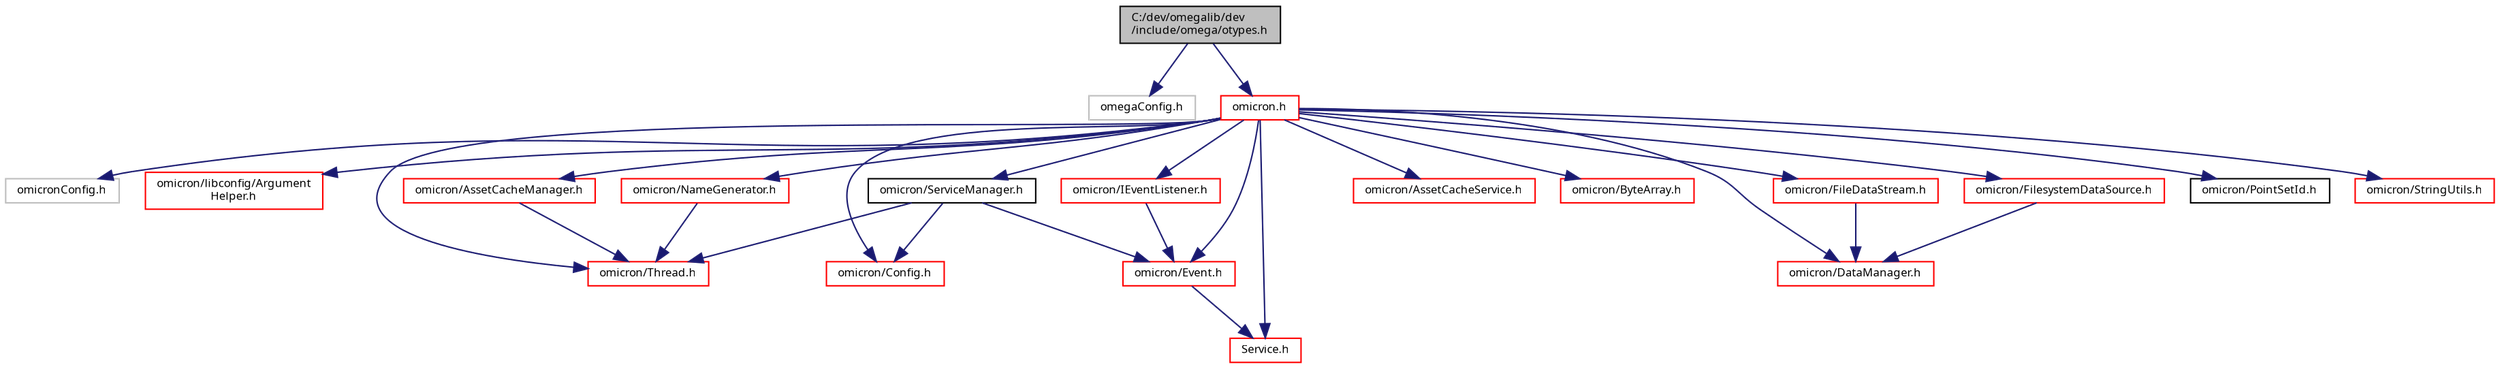digraph "C:/dev/omegalib/dev/include/omega/otypes.h"
{
  bgcolor="transparent";
  edge [fontname="FreeSans.ttf",fontsize="8",labelfontname="FreeSans.ttf",labelfontsize="8"];
  node [fontname="FreeSans.ttf",fontsize="8",shape=record];
  Node1 [label="C:/dev/omegalib/dev\l/include/omega/otypes.h",height=0.2,width=0.4,color="black", fillcolor="grey75", style="filled", fontcolor="black"];
  Node1 -> Node2 [color="midnightblue",fontsize="8",style="solid",fontname="FreeSans.ttf"];
  Node2 [label="omegaConfig.h",height=0.2,width=0.4,color="grey75"];
  Node1 -> Node3 [color="midnightblue",fontsize="8",style="solid",fontname="FreeSans.ttf"];
  Node3 [label="omicron.h",height=0.2,width=0.4,color="red",URL="$omicron_8h.html"];
  Node3 -> Node4 [color="midnightblue",fontsize="8",style="solid",fontname="FreeSans.ttf"];
  Node4 [label="omicronConfig.h",height=0.2,width=0.4,color="grey75"];
  Node3 -> Node5 [color="midnightblue",fontsize="8",style="solid",fontname="FreeSans.ttf"];
  Node5 [label="omicron/libconfig/Argument\lHelper.h",height=0.2,width=0.4,color="red",URL="$_argument_helper_8h.html"];
  Node3 -> Node6 [color="midnightblue",fontsize="8",style="solid",fontname="FreeSans.ttf"];
  Node6 [label="omicron/AssetCacheManager.h",height=0.2,width=0.4,color="red",URL="$_asset_cache_manager_8h.html"];
  Node6 -> Node7 [color="midnightblue",fontsize="8",style="solid",fontname="FreeSans.ttf"];
  Node7 [label="omicron/Thread.h",height=0.2,width=0.4,color="red",URL="$_thread_8h.html"];
  Node3 -> Node8 [color="midnightblue",fontsize="8",style="solid",fontname="FreeSans.ttf"];
  Node8 [label="omicron/AssetCacheService.h",height=0.2,width=0.4,color="red",URL="$_asset_cache_service_8h.html"];
  Node3 -> Node9 [color="midnightblue",fontsize="8",style="solid",fontname="FreeSans.ttf"];
  Node9 [label="omicron/ByteArray.h",height=0.2,width=0.4,color="red",URL="$_byte_array_8h.html"];
  Node3 -> Node10 [color="midnightblue",fontsize="8",style="solid",fontname="FreeSans.ttf"];
  Node10 [label="omicron/Config.h",height=0.2,width=0.4,color="red",URL="$_config_8h.html"];
  Node3 -> Node11 [color="midnightblue",fontsize="8",style="solid",fontname="FreeSans.ttf"];
  Node11 [label="omicron/DataManager.h",height=0.2,width=0.4,color="red",URL="$_data_manager_8h.html"];
  Node3 -> Node12 [color="midnightblue",fontsize="8",style="solid",fontname="FreeSans.ttf"];
  Node12 [label="omicron/Event.h",height=0.2,width=0.4,color="red",URL="$_event_8h.html"];
  Node12 -> Node13 [color="midnightblue",fontsize="8",style="solid",fontname="FreeSans.ttf"];
  Node13 [label="Service.h",height=0.2,width=0.4,color="red",URL="$_service_8h.html"];
  Node3 -> Node14 [color="midnightblue",fontsize="8",style="solid",fontname="FreeSans.ttf"];
  Node14 [label="omicron/FileDataStream.h",height=0.2,width=0.4,color="red",URL="$_file_data_stream_8h.html"];
  Node14 -> Node11 [color="midnightblue",fontsize="8",style="solid",fontname="FreeSans.ttf"];
  Node3 -> Node15 [color="midnightblue",fontsize="8",style="solid",fontname="FreeSans.ttf"];
  Node15 [label="omicron/FilesystemDataSource.h",height=0.2,width=0.4,color="red",URL="$_filesystem_data_source_8h.html"];
  Node15 -> Node11 [color="midnightblue",fontsize="8",style="solid",fontname="FreeSans.ttf"];
  Node3 -> Node16 [color="midnightblue",fontsize="8",style="solid",fontname="FreeSans.ttf"];
  Node16 [label="omicron/IEventListener.h",height=0.2,width=0.4,color="red",URL="$_i_event_listener_8h.html"];
  Node16 -> Node12 [color="midnightblue",fontsize="8",style="solid",fontname="FreeSans.ttf"];
  Node3 -> Node17 [color="midnightblue",fontsize="8",style="solid",fontname="FreeSans.ttf"];
  Node17 [label="omicron/NameGenerator.h",height=0.2,width=0.4,color="red",URL="$_name_generator_8h.html"];
  Node17 -> Node7 [color="midnightblue",fontsize="8",style="solid",fontname="FreeSans.ttf"];
  Node3 -> Node18 [color="midnightblue",fontsize="8",style="solid",fontname="FreeSans.ttf"];
  Node18 [label="omicron/PointSetId.h",height=0.2,width=0.4,color="black",URL="$_point_set_id_8h.html"];
  Node3 -> Node7 [color="midnightblue",fontsize="8",style="solid",fontname="FreeSans.ttf"];
  Node3 -> Node13 [color="midnightblue",fontsize="8",style="solid",fontname="FreeSans.ttf"];
  Node3 -> Node19 [color="midnightblue",fontsize="8",style="solid",fontname="FreeSans.ttf"];
  Node19 [label="omicron/ServiceManager.h",height=0.2,width=0.4,color="black",URL="$_service_manager_8h.html"];
  Node19 -> Node12 [color="midnightblue",fontsize="8",style="solid",fontname="FreeSans.ttf"];
  Node19 -> Node10 [color="midnightblue",fontsize="8",style="solid",fontname="FreeSans.ttf"];
  Node19 -> Node7 [color="midnightblue",fontsize="8",style="solid",fontname="FreeSans.ttf"];
  Node3 -> Node20 [color="midnightblue",fontsize="8",style="solid",fontname="FreeSans.ttf"];
  Node20 [label="omicron/StringUtils.h",height=0.2,width=0.4,color="red",URL="$_string_utils_8h.html"];
}
